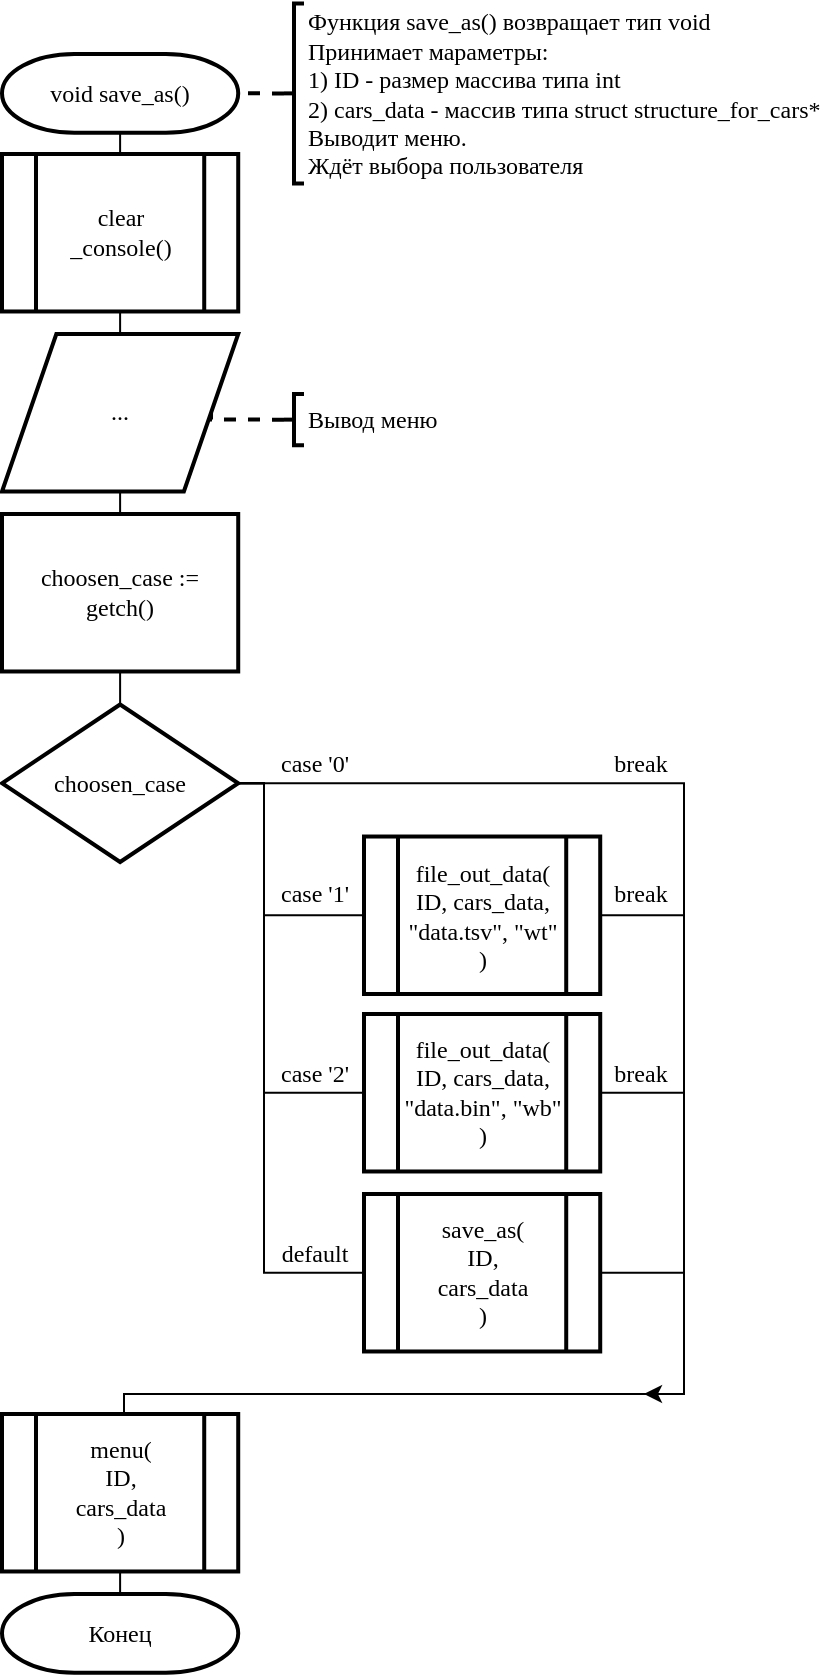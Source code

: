 <mxfile version="13.0.3" type="device"><diagram id="K8UBMlDRxY8myF75bQGd" name="Страница 1"><mxGraphModel dx="852" dy="494" grid="1" gridSize="10" guides="1" tooltips="1" connect="1" arrows="1" fold="1" page="1" pageScale="1" pageWidth="827" pageHeight="1169" math="0" shadow="0"><root><mxCell id="0"/><mxCell id="1" parent="0"/><mxCell id="ZBtCjHVN_L5hcSlwQQxL-7" style="edgeStyle=orthogonalEdgeStyle;rounded=0;orthogonalLoop=1;jettySize=auto;html=1;exitX=0.5;exitY=1;exitDx=0;exitDy=0;exitPerimeter=0;entryX=0.5;entryY=0;entryDx=0;entryDy=0;endArrow=none;endFill=0;" parent="1" source="8BU0yK0pQ6ouYk5N1ThP-1" target="8BU0yK0pQ6ouYk5N1ThP-2" edge="1"><mxGeometry relative="1" as="geometry"/></mxCell><mxCell id="8BU0yK0pQ6ouYk5N1ThP-1" value="&lt;font face=&quot;Times New Roman&quot;&gt;void save_as()&lt;/font&gt;" style="strokeWidth=2;html=1;shape=mxgraph.flowchart.terminator;whiteSpace=wrap;" parent="1" vertex="1"><mxGeometry x="149" y="170" width="118.11" height="39.37" as="geometry"/></mxCell><mxCell id="ZBtCjHVN_L5hcSlwQQxL-6" style="edgeStyle=orthogonalEdgeStyle;rounded=0;orthogonalLoop=1;jettySize=auto;html=1;exitX=0.5;exitY=1;exitDx=0;exitDy=0;entryX=0.5;entryY=0;entryDx=0;entryDy=0;endArrow=none;endFill=0;" parent="1" source="8BU0yK0pQ6ouYk5N1ThP-2" target="8BU0yK0pQ6ouYk5N1ThP-3" edge="1"><mxGeometry relative="1" as="geometry"/></mxCell><mxCell id="8BU0yK0pQ6ouYk5N1ThP-2" value="&lt;font face=&quot;Times New Roman&quot;&gt;clear&lt;br&gt;_console()&lt;/font&gt;" style="verticalLabelPosition=middle;verticalAlign=middle;html=1;shape=process;whiteSpace=wrap;rounded=0;size=0.14;arcSize=6;labelPosition=center;align=center;strokeWidth=2;" parent="1" vertex="1"><mxGeometry x="149" y="220" width="118.11" height="78.74" as="geometry"/></mxCell><mxCell id="8BU0yK0pQ6ouYk5N1ThP-3" value="&lt;font face=&quot;Times New Roman&quot;&gt;...&lt;/font&gt;" style="shape=parallelogram;html=1;strokeWidth=2;perimeter=parallelogramPerimeter;whiteSpace=wrap;rounded=0;arcSize=12;size=0.23;" parent="1" vertex="1"><mxGeometry x="149" y="310" width="118.11" height="78.74" as="geometry"/></mxCell><mxCell id="ZBtCjHVN_L5hcSlwQQxL-5" style="edgeStyle=orthogonalEdgeStyle;rounded=0;orthogonalLoop=1;jettySize=auto;html=1;exitX=0.5;exitY=0;exitDx=0;exitDy=0;entryX=0.5;entryY=1;entryDx=0;entryDy=0;endArrow=none;endFill=0;" parent="1" source="8BU0yK0pQ6ouYk5N1ThP-4" target="8BU0yK0pQ6ouYk5N1ThP-3" edge="1"><mxGeometry relative="1" as="geometry"/></mxCell><mxCell id="8BU0yK0pQ6ouYk5N1ThP-4" value="&lt;font face=&quot;Times New Roman&quot;&gt;choosen_case := getch()&lt;/font&gt;" style="rounded=0;whiteSpace=wrap;html=1;absoluteArcSize=1;arcSize=14;strokeWidth=2;" parent="1" vertex="1"><mxGeometry x="149" y="400" width="118.11" height="78.74" as="geometry"/></mxCell><mxCell id="8BU0yK0pQ6ouYk5N1ThP-10" style="edgeStyle=orthogonalEdgeStyle;rounded=0;orthogonalLoop=1;jettySize=auto;html=1;exitX=1;exitY=0.5;exitDx=0;exitDy=0;exitPerimeter=0;entryX=0;entryY=0.5;entryDx=0;entryDy=0;endArrow=none;endFill=0;" parent="1" source="8BU0yK0pQ6ouYk5N1ThP-5" target="8BU0yK0pQ6ouYk5N1ThP-6" edge="1"><mxGeometry relative="1" as="geometry"><Array as="points"><mxPoint x="280" y="535"/><mxPoint x="280" y="600"/></Array></mxGeometry></mxCell><mxCell id="8BU0yK0pQ6ouYk5N1ThP-11" style="edgeStyle=orthogonalEdgeStyle;rounded=0;orthogonalLoop=1;jettySize=auto;html=1;exitX=1;exitY=0.5;exitDx=0;exitDy=0;exitPerimeter=0;entryX=0;entryY=0.5;entryDx=0;entryDy=0;endArrow=none;endFill=0;" parent="1" source="8BU0yK0pQ6ouYk5N1ThP-5" target="8BU0yK0pQ6ouYk5N1ThP-7" edge="1"><mxGeometry relative="1" as="geometry"><Array as="points"><mxPoint x="280" y="535"/><mxPoint x="280" y="689"/></Array></mxGeometry></mxCell><mxCell id="8BU0yK0pQ6ouYk5N1ThP-12" style="edgeStyle=orthogonalEdgeStyle;rounded=0;orthogonalLoop=1;jettySize=auto;html=1;exitX=1;exitY=0.5;exitDx=0;exitDy=0;exitPerimeter=0;entryX=0;entryY=0.5;entryDx=0;entryDy=0;endArrow=none;endFill=0;" parent="1" source="8BU0yK0pQ6ouYk5N1ThP-5" target="8BU0yK0pQ6ouYk5N1ThP-8" edge="1"><mxGeometry relative="1" as="geometry"><Array as="points"><mxPoint x="280" y="535"/><mxPoint x="280" y="779"/></Array></mxGeometry></mxCell><mxCell id="8BU0yK0pQ6ouYk5N1ThP-19" style="edgeStyle=orthogonalEdgeStyle;rounded=0;orthogonalLoop=1;jettySize=auto;html=1;exitX=1;exitY=0.5;exitDx=0;exitDy=0;exitPerimeter=0;entryX=0.5;entryY=0;entryDx=0;entryDy=0;endArrow=none;endFill=0;" parent="1" source="8BU0yK0pQ6ouYk5N1ThP-5" target="8BU0yK0pQ6ouYk5N1ThP-9" edge="1"><mxGeometry relative="1" as="geometry"><Array as="points"><mxPoint x="490" y="535"/><mxPoint x="490" y="840"/><mxPoint x="210" y="840"/></Array></mxGeometry></mxCell><mxCell id="ZBtCjHVN_L5hcSlwQQxL-4" style="edgeStyle=orthogonalEdgeStyle;rounded=0;orthogonalLoop=1;jettySize=auto;html=1;exitX=0.5;exitY=0;exitDx=0;exitDy=0;exitPerimeter=0;entryX=0.5;entryY=1;entryDx=0;entryDy=0;endArrow=none;endFill=0;" parent="1" source="8BU0yK0pQ6ouYk5N1ThP-5" target="8BU0yK0pQ6ouYk5N1ThP-4" edge="1"><mxGeometry relative="1" as="geometry"/></mxCell><mxCell id="8BU0yK0pQ6ouYk5N1ThP-5" value="&lt;font face=&quot;Times New Roman&quot;&gt;choosen_case&lt;/font&gt;" style="strokeWidth=2;html=1;shape=mxgraph.flowchart.decision;whiteSpace=wrap;rounded=0;" parent="1" vertex="1"><mxGeometry x="149" y="495.26" width="118.11" height="78.74" as="geometry"/></mxCell><mxCell id="8BU0yK0pQ6ouYk5N1ThP-6" value="&lt;font face=&quot;Times New Roman&quot;&gt;file_out_data(&lt;br&gt;ID, cars_data, &quot;data.tsv&quot;, &quot;wt&quot;&lt;br&gt;)&lt;/font&gt;" style="verticalLabelPosition=middle;verticalAlign=middle;html=1;shape=process;whiteSpace=wrap;rounded=0;size=0.14;arcSize=6;labelPosition=center;align=center;strokeWidth=2;" parent="1" vertex="1"><mxGeometry x="330" y="561.26" width="118.11" height="78.74" as="geometry"/></mxCell><mxCell id="8BU0yK0pQ6ouYk5N1ThP-7" value="&lt;font face=&quot;Times New Roman&quot;&gt;file_out_data(&lt;br&gt;ID, cars_data, &quot;data.bin&quot;, &quot;wb&quot;&lt;br&gt;)&lt;/font&gt;" style="verticalLabelPosition=middle;verticalAlign=middle;html=1;shape=process;whiteSpace=wrap;rounded=0;size=0.14;arcSize=6;labelPosition=center;align=center;strokeWidth=2;" parent="1" vertex="1"><mxGeometry x="330" y="650" width="118.11" height="78.74" as="geometry"/></mxCell><mxCell id="8BU0yK0pQ6ouYk5N1ThP-8" value="&lt;font face=&quot;Times New Roman&quot;&gt;save_as(&lt;br&gt;ID,&lt;br&gt;cars_data&lt;br&gt;)&lt;/font&gt;" style="verticalLabelPosition=middle;verticalAlign=middle;html=1;shape=process;whiteSpace=wrap;rounded=0;size=0.14;arcSize=6;labelPosition=center;align=center;strokeWidth=2;" parent="1" vertex="1"><mxGeometry x="330" y="740" width="118.11" height="78.74" as="geometry"/></mxCell><mxCell id="8BU0yK0pQ6ouYk5N1ThP-13" style="edgeStyle=orthogonalEdgeStyle;rounded=0;orthogonalLoop=1;jettySize=auto;html=1;exitX=0.5;exitY=0;exitDx=0;exitDy=0;entryX=1;entryY=0.5;entryDx=0;entryDy=0;endArrow=none;endFill=0;" parent="1" source="8BU0yK0pQ6ouYk5N1ThP-9" target="8BU0yK0pQ6ouYk5N1ThP-8" edge="1"><mxGeometry relative="1" as="geometry"><Array as="points"><mxPoint x="210" y="840"/><mxPoint x="490" y="840"/><mxPoint x="490" y="779"/></Array></mxGeometry></mxCell><mxCell id="8BU0yK0pQ6ouYk5N1ThP-14" style="edgeStyle=orthogonalEdgeStyle;rounded=0;orthogonalLoop=1;jettySize=auto;html=1;exitX=0.5;exitY=0;exitDx=0;exitDy=0;entryX=1;entryY=0.5;entryDx=0;entryDy=0;endArrow=none;endFill=0;" parent="1" source="8BU0yK0pQ6ouYk5N1ThP-9" target="8BU0yK0pQ6ouYk5N1ThP-7" edge="1"><mxGeometry relative="1" as="geometry"><Array as="points"><mxPoint x="210" y="840"/><mxPoint x="490" y="840"/><mxPoint x="490" y="689"/></Array></mxGeometry></mxCell><mxCell id="8BU0yK0pQ6ouYk5N1ThP-15" style="edgeStyle=orthogonalEdgeStyle;rounded=0;orthogonalLoop=1;jettySize=auto;html=1;exitX=0.5;exitY=0;exitDx=0;exitDy=0;entryX=1;entryY=0.5;entryDx=0;entryDy=0;endArrow=none;endFill=0;" parent="1" source="8BU0yK0pQ6ouYk5N1ThP-9" target="8BU0yK0pQ6ouYk5N1ThP-6" edge="1"><mxGeometry relative="1" as="geometry"><Array as="points"><mxPoint x="210" y="840"/><mxPoint x="490" y="840"/><mxPoint x="490" y="601"/></Array></mxGeometry></mxCell><mxCell id="ZBtCjHVN_L5hcSlwQQxL-3" style="edgeStyle=orthogonalEdgeStyle;rounded=0;orthogonalLoop=1;jettySize=auto;html=1;exitX=0.5;exitY=1;exitDx=0;exitDy=0;entryX=0.5;entryY=0;entryDx=0;entryDy=0;entryPerimeter=0;endArrow=none;endFill=0;" parent="1" source="8BU0yK0pQ6ouYk5N1ThP-9" target="ZBtCjHVN_L5hcSlwQQxL-2" edge="1"><mxGeometry relative="1" as="geometry"/></mxCell><mxCell id="8BU0yK0pQ6ouYk5N1ThP-9" value="&lt;font face=&quot;Times New Roman&quot;&gt;menu(&lt;br&gt;ID,&lt;br&gt;cars_data&lt;br&gt;)&lt;/font&gt;" style="verticalLabelPosition=middle;verticalAlign=middle;html=1;shape=process;whiteSpace=wrap;rounded=0;size=0.14;arcSize=6;labelPosition=center;align=center;strokeWidth=2;" parent="1" vertex="1"><mxGeometry x="149" y="850" width="118.11" height="78.74" as="geometry"/></mxCell><mxCell id="8BU0yK0pQ6ouYk5N1ThP-16" value="&lt;font face=&quot;Times New Roman&quot;&gt;case '1'&lt;/font&gt;" style="text;html=1;align=center;verticalAlign=middle;resizable=0;points=[];autosize=1;" parent="1" vertex="1"><mxGeometry x="280" y="580" width="50" height="20" as="geometry"/></mxCell><mxCell id="8BU0yK0pQ6ouYk5N1ThP-17" value="&lt;font face=&quot;Times New Roman&quot;&gt;default&lt;/font&gt;" style="text;html=1;align=center;verticalAlign=middle;resizable=0;points=[];autosize=1;" parent="1" vertex="1"><mxGeometry x="280" y="760" width="50" height="20" as="geometry"/></mxCell><mxCell id="8BU0yK0pQ6ouYk5N1ThP-18" value="&lt;font face=&quot;Times New Roman&quot;&gt;case '2'&lt;/font&gt;" style="text;html=1;align=center;verticalAlign=middle;resizable=0;points=[];autosize=1;" parent="1" vertex="1"><mxGeometry x="280" y="670" width="50" height="20" as="geometry"/></mxCell><mxCell id="8BU0yK0pQ6ouYk5N1ThP-20" value="&lt;font face=&quot;Times New Roman&quot;&gt;case '0'&lt;/font&gt;" style="text;html=1;align=center;verticalAlign=middle;resizable=0;points=[];autosize=1;" parent="1" vertex="1"><mxGeometry x="280" y="515" width="50" height="20" as="geometry"/></mxCell><mxCell id="8BU0yK0pQ6ouYk5N1ThP-21" value="&lt;font face=&quot;Times New Roman&quot;&gt;break&lt;/font&gt;" style="text;html=1;align=center;verticalAlign=middle;resizable=0;points=[];autosize=1;" parent="1" vertex="1"><mxGeometry x="448.11" y="515" width="40" height="20" as="geometry"/></mxCell><mxCell id="8BU0yK0pQ6ouYk5N1ThP-22" value="&lt;font face=&quot;Times New Roman&quot;&gt;break&lt;/font&gt;" style="text;html=1;align=center;verticalAlign=middle;resizable=0;points=[];autosize=1;" parent="1" vertex="1"><mxGeometry x="448.11" y="580" width="40" height="20" as="geometry"/></mxCell><mxCell id="8BU0yK0pQ6ouYk5N1ThP-23" value="&lt;font face=&quot;Times New Roman&quot;&gt;break&lt;/font&gt;" style="text;html=1;align=center;verticalAlign=middle;resizable=0;points=[];autosize=1;" parent="1" vertex="1"><mxGeometry x="448.11" y="670" width="40" height="20" as="geometry"/></mxCell><mxCell id="ZBtCjHVN_L5hcSlwQQxL-2" value="&lt;font face=&quot;Times New Roman&quot;&gt;Конец&lt;/font&gt;" style="strokeWidth=2;html=1;shape=mxgraph.flowchart.terminator;whiteSpace=wrap;" parent="1" vertex="1"><mxGeometry x="149" y="940" width="118.11" height="39.37" as="geometry"/></mxCell><mxCell id="ZBtCjHVN_L5hcSlwQQxL-8" value="" style="endArrow=classic;html=1;" parent="1" edge="1"><mxGeometry width="50" height="50" relative="1" as="geometry"><mxPoint x="488.11" y="840" as="sourcePoint"/><mxPoint x="470" y="840" as="targetPoint"/></mxGeometry></mxCell><mxCell id="ZBtCjHVN_L5hcSlwQQxL-10" style="edgeStyle=orthogonalEdgeStyle;rounded=0;orthogonalLoop=1;jettySize=auto;html=1;exitX=0;exitY=0.5;exitDx=0;exitDy=0;exitPerimeter=0;entryX=1;entryY=0.5;entryDx=0;entryDy=0;entryPerimeter=0;endArrow=none;endFill=0;dashed=1;strokeWidth=2;" parent="1" source="ZBtCjHVN_L5hcSlwQQxL-9" target="8BU0yK0pQ6ouYk5N1ThP-1" edge="1"><mxGeometry relative="1" as="geometry"/></mxCell><mxCell id="ZBtCjHVN_L5hcSlwQQxL-9" value="&lt;font face=&quot;Times New Roman&quot;&gt;Функция save_as() возвращает тип void&lt;br&gt;Принимает мараметры:&lt;br&gt;1) ID - размер массива типа int&lt;br&gt;2) cars_data - массив типа struct structure_for_cars*&lt;br&gt;Выводит меню.&lt;br&gt;Ждёт выбора пользователя&lt;/font&gt;" style="strokeWidth=2;html=1;shape=mxgraph.flowchart.annotation_2;align=left;labelPosition=right;pointerEvents=1;" parent="1" vertex="1"><mxGeometry x="290" y="144.69" width="10" height="90" as="geometry"/></mxCell><mxCell id="ZBtCjHVN_L5hcSlwQQxL-12" style="edgeStyle=orthogonalEdgeStyle;rounded=0;orthogonalLoop=1;jettySize=auto;html=1;exitX=0;exitY=0.5;exitDx=0;exitDy=0;exitPerimeter=0;entryX=1;entryY=0.5;entryDx=0;entryDy=0;dashed=1;endArrow=none;endFill=0;strokeWidth=2;" parent="1" source="ZBtCjHVN_L5hcSlwQQxL-11" target="8BU0yK0pQ6ouYk5N1ThP-3" edge="1"><mxGeometry relative="1" as="geometry"/></mxCell><mxCell id="ZBtCjHVN_L5hcSlwQQxL-11" value="&lt;font face=&quot;Times New Roman&quot;&gt;Вывод меню&lt;/font&gt;" style="strokeWidth=2;html=1;shape=mxgraph.flowchart.annotation_2;align=left;labelPosition=right;pointerEvents=1;" parent="1" vertex="1"><mxGeometry x="290" y="340" width="10" height="25.63" as="geometry"/></mxCell></root></mxGraphModel></diagram></mxfile>